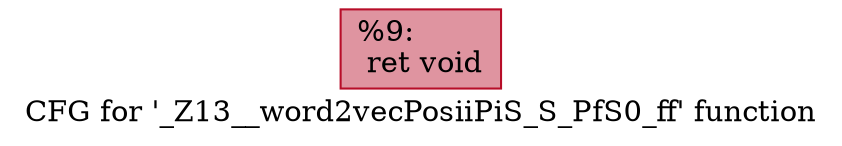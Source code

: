 digraph "CFG for '_Z13__word2vecPosiiPiS_S_PfS0_ff' function" {
	label="CFG for '_Z13__word2vecPosiiPiS_S_PfS0_ff' function";

	Node0x4f8dd30 [shape=record,color="#b70d28ff", style=filled, fillcolor="#b70d2870",label="{%9:\l  ret void\l}"];
}
